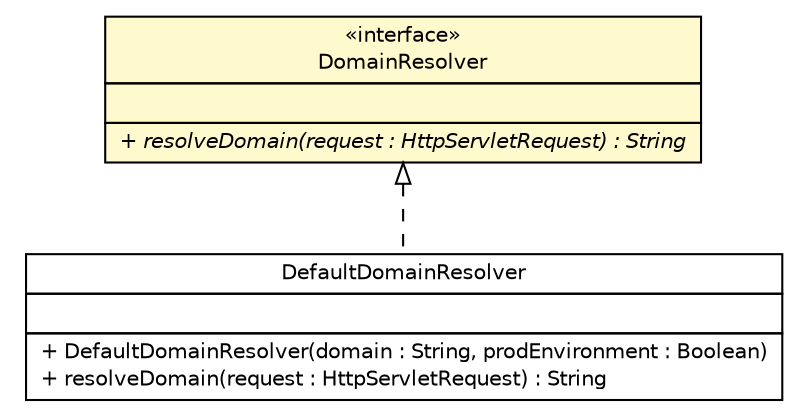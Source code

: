 #!/usr/local/bin/dot
#
# Class diagram 
# Generated by UMLGraph version R5_6-24-gf6e263 (http://www.umlgraph.org/)
#

digraph G {
	edge [fontname="Helvetica",fontsize=10,labelfontname="Helvetica",labelfontsize=10];
	node [fontname="Helvetica",fontsize=10,shape=plaintext];
	nodesep=0.25;
	ranksep=0.5;
	// cn.home1.oss.lib.webmvc.api.DomainResolver
	c260 [label=<<table title="cn.home1.oss.lib.webmvc.api.DomainResolver" border="0" cellborder="1" cellspacing="0" cellpadding="2" port="p" bgcolor="lemonChiffon" href="./DomainResolver.html">
		<tr><td><table border="0" cellspacing="0" cellpadding="1">
<tr><td align="center" balign="center"> &#171;interface&#187; </td></tr>
<tr><td align="center" balign="center"> DomainResolver </td></tr>
		</table></td></tr>
		<tr><td><table border="0" cellspacing="0" cellpadding="1">
<tr><td align="left" balign="left">  </td></tr>
		</table></td></tr>
		<tr><td><table border="0" cellspacing="0" cellpadding="1">
<tr><td align="left" balign="left"><font face="Helvetica-Oblique" point-size="10.0"> + resolveDomain(request : HttpServletRequest) : String </font></td></tr>
		</table></td></tr>
		</table>>, URL="./DomainResolver.html", fontname="Helvetica", fontcolor="black", fontsize=10.0];
	// cn.home1.oss.lib.webmvc.internal.DefaultDomainResolver
	c265 [label=<<table title="cn.home1.oss.lib.webmvc.internal.DefaultDomainResolver" border="0" cellborder="1" cellspacing="0" cellpadding="2" port="p" href="../internal/DefaultDomainResolver.html">
		<tr><td><table border="0" cellspacing="0" cellpadding="1">
<tr><td align="center" balign="center"> DefaultDomainResolver </td></tr>
		</table></td></tr>
		<tr><td><table border="0" cellspacing="0" cellpadding="1">
<tr><td align="left" balign="left">  </td></tr>
		</table></td></tr>
		<tr><td><table border="0" cellspacing="0" cellpadding="1">
<tr><td align="left" balign="left"> + DefaultDomainResolver(domain : String, prodEnvironment : Boolean) </td></tr>
<tr><td align="left" balign="left"> + resolveDomain(request : HttpServletRequest) : String </td></tr>
		</table></td></tr>
		</table>>, URL="../internal/DefaultDomainResolver.html", fontname="Helvetica", fontcolor="black", fontsize=10.0];
	//cn.home1.oss.lib.webmvc.internal.DefaultDomainResolver implements cn.home1.oss.lib.webmvc.api.DomainResolver
	c260:p -> c265:p [dir=back,arrowtail=empty,style=dashed];
}

